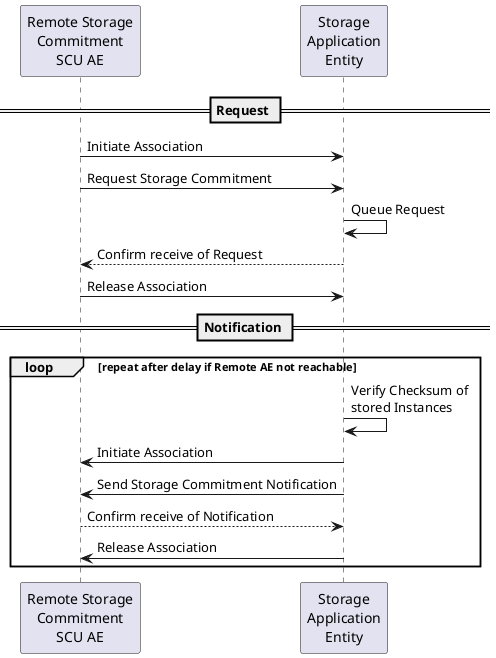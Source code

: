 @startuml
participant "Remote Storage\nCommitment\nSCU AE" as peer
participant "Storage\nApplication\nEntity" as arc

== Request ==
peer -> arc: Initiate Association
peer -> arc: Request Storage Commitment
arc -> arc: Queue Request
peer <-- arc: Confirm receive of Request
peer -> arc: Release Association
== Notification ==
loop repeat after delay if Remote AE not reachable
arc -> arc: Verify Checksum of\nstored Instances
peer <- arc: Initiate Association
peer <- arc: Send Storage Commitment Notification
peer --> arc: Confirm receive of Notification
peer <- arc: Release Association
end
@enduml